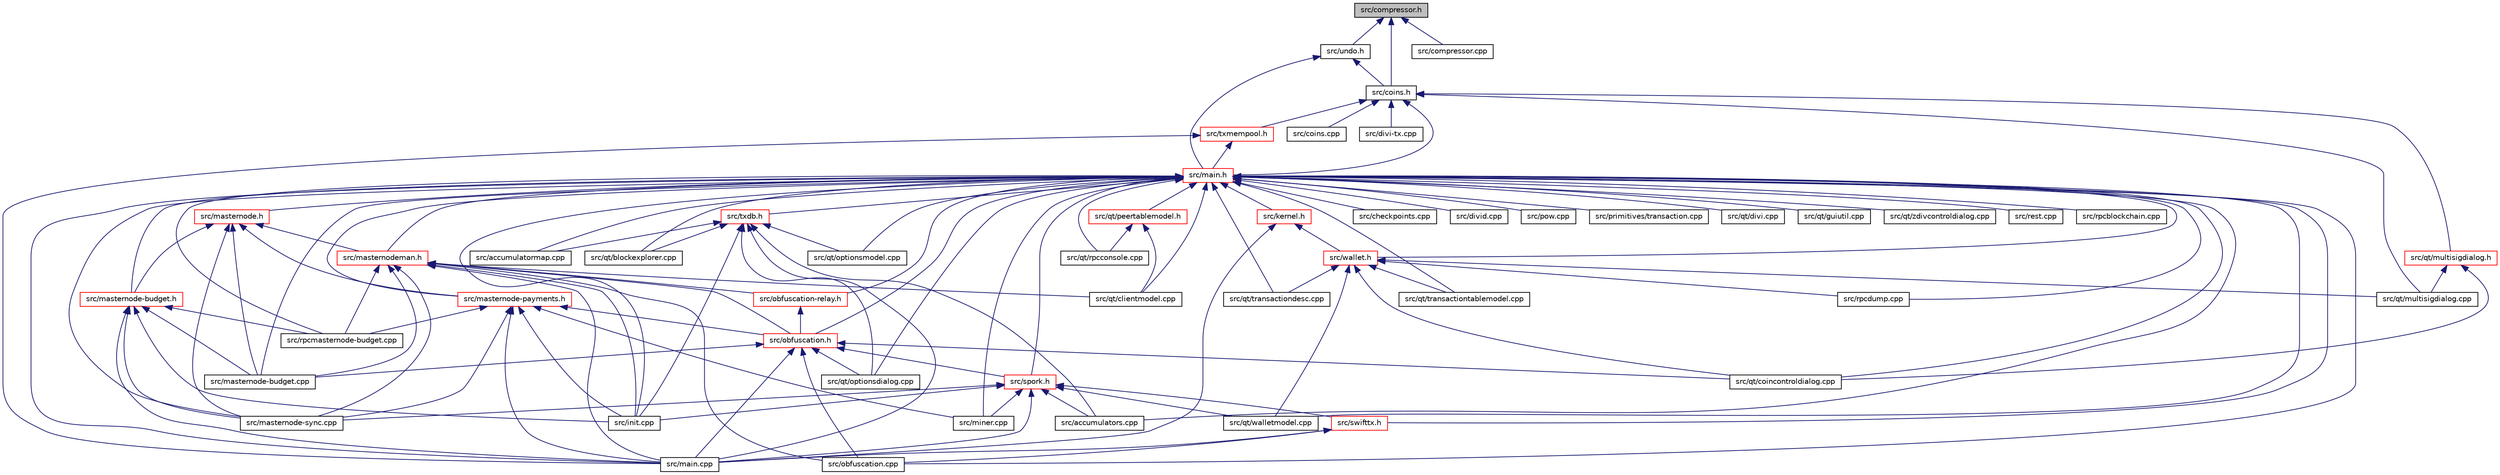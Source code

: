 digraph "src/compressor.h"
{
  edge [fontname="Helvetica",fontsize="10",labelfontname="Helvetica",labelfontsize="10"];
  node [fontname="Helvetica",fontsize="10",shape=record];
  Node41 [label="src/compressor.h",height=0.2,width=0.4,color="black", fillcolor="grey75", style="filled", fontcolor="black"];
  Node41 -> Node42 [dir="back",color="midnightblue",fontsize="10",style="solid",fontname="Helvetica"];
  Node42 [label="src/coins.h",height=0.2,width=0.4,color="black", fillcolor="white", style="filled",URL="$coins_8h.html"];
  Node42 -> Node43 [dir="back",color="midnightblue",fontsize="10",style="solid",fontname="Helvetica"];
  Node43 [label="src/main.h",height=0.2,width=0.4,color="red", fillcolor="white", style="filled",URL="$main_8h.html"];
  Node43 -> Node44 [dir="back",color="midnightblue",fontsize="10",style="solid",fontname="Helvetica"];
  Node44 [label="src/accumulatormap.cpp",height=0.2,width=0.4,color="black", fillcolor="white", style="filled",URL="$accumulatormap_8cpp.html"];
  Node43 -> Node45 [dir="back",color="midnightblue",fontsize="10",style="solid",fontname="Helvetica"];
  Node45 [label="src/txdb.h",height=0.2,width=0.4,color="red", fillcolor="white", style="filled",URL="$txdb_8h.html"];
  Node45 -> Node44 [dir="back",color="midnightblue",fontsize="10",style="solid",fontname="Helvetica"];
  Node45 -> Node46 [dir="back",color="midnightblue",fontsize="10",style="solid",fontname="Helvetica"];
  Node46 [label="src/accumulators.cpp",height=0.2,width=0.4,color="black", fillcolor="white", style="filled",URL="$accumulators_8cpp.html"];
  Node45 -> Node47 [dir="back",color="midnightblue",fontsize="10",style="solid",fontname="Helvetica"];
  Node47 [label="src/init.cpp",height=0.2,width=0.4,color="black", fillcolor="white", style="filled",URL="$init_8cpp.html"];
  Node45 -> Node48 [dir="back",color="midnightblue",fontsize="10",style="solid",fontname="Helvetica"];
  Node48 [label="src/main.cpp",height=0.2,width=0.4,color="black", fillcolor="white", style="filled",URL="$main_8cpp.html"];
  Node45 -> Node49 [dir="back",color="midnightblue",fontsize="10",style="solid",fontname="Helvetica"];
  Node49 [label="src/qt/blockexplorer.cpp",height=0.2,width=0.4,color="black", fillcolor="white", style="filled",URL="$blockexplorer_8cpp.html"];
  Node45 -> Node50 [dir="back",color="midnightblue",fontsize="10",style="solid",fontname="Helvetica"];
  Node50 [label="src/qt/optionsdialog.cpp",height=0.2,width=0.4,color="black", fillcolor="white", style="filled",URL="$optionsdialog_8cpp.html"];
  Node45 -> Node51 [dir="back",color="midnightblue",fontsize="10",style="solid",fontname="Helvetica"];
  Node51 [label="src/qt/optionsmodel.cpp",height=0.2,width=0.4,color="black", fillcolor="white", style="filled",URL="$optionsmodel_8cpp.html"];
  Node43 -> Node46 [dir="back",color="midnightblue",fontsize="10",style="solid",fontname="Helvetica"];
  Node43 -> Node53 [dir="back",color="midnightblue",fontsize="10",style="solid",fontname="Helvetica"];
  Node53 [label="src/spork.h",height=0.2,width=0.4,color="red", fillcolor="white", style="filled",URL="$spork_8h.html"];
  Node53 -> Node46 [dir="back",color="midnightblue",fontsize="10",style="solid",fontname="Helvetica"];
  Node53 -> Node47 [dir="back",color="midnightblue",fontsize="10",style="solid",fontname="Helvetica"];
  Node53 -> Node48 [dir="back",color="midnightblue",fontsize="10",style="solid",fontname="Helvetica"];
  Node53 -> Node58 [dir="back",color="midnightblue",fontsize="10",style="solid",fontname="Helvetica"];
  Node58 [label="src/swifttx.h",height=0.2,width=0.4,color="red", fillcolor="white", style="filled",URL="$swifttx_8h.html"];
  Node58 -> Node48 [dir="back",color="midnightblue",fontsize="10",style="solid",fontname="Helvetica"];
  Node58 -> Node59 [dir="back",color="midnightblue",fontsize="10",style="solid",fontname="Helvetica"];
  Node59 [label="src/obfuscation.cpp",height=0.2,width=0.4,color="black", fillcolor="white", style="filled",URL="$obfuscation_8cpp.html"];
  Node53 -> Node101 [dir="back",color="midnightblue",fontsize="10",style="solid",fontname="Helvetica"];
  Node101 [label="src/masternode-sync.cpp",height=0.2,width=0.4,color="black", fillcolor="white", style="filled",URL="$masternode-sync_8cpp.html"];
  Node53 -> Node103 [dir="back",color="midnightblue",fontsize="10",style="solid",fontname="Helvetica"];
  Node103 [label="src/miner.cpp",height=0.2,width=0.4,color="black", fillcolor="white", style="filled",URL="$miner_8cpp.html"];
  Node53 -> Node90 [dir="back",color="midnightblue",fontsize="10",style="solid",fontname="Helvetica"];
  Node90 [label="src/qt/walletmodel.cpp",height=0.2,width=0.4,color="black", fillcolor="white", style="filled",URL="$walletmodel_8cpp.html"];
  Node43 -> Node106 [dir="back",color="midnightblue",fontsize="10",style="solid",fontname="Helvetica"];
  Node106 [label="src/obfuscation.h",height=0.2,width=0.4,color="red", fillcolor="white", style="filled",URL="$obfuscation_8h.html"];
  Node106 -> Node53 [dir="back",color="midnightblue",fontsize="10",style="solid",fontname="Helvetica"];
  Node106 -> Node48 [dir="back",color="midnightblue",fontsize="10",style="solid",fontname="Helvetica"];
  Node106 -> Node112 [dir="back",color="midnightblue",fontsize="10",style="solid",fontname="Helvetica"];
  Node112 [label="src/masternode-budget.cpp",height=0.2,width=0.4,color="black", fillcolor="white", style="filled",URL="$masternode-budget_8cpp.html"];
  Node106 -> Node59 [dir="back",color="midnightblue",fontsize="10",style="solid",fontname="Helvetica"];
  Node106 -> Node66 [dir="back",color="midnightblue",fontsize="10",style="solid",fontname="Helvetica"];
  Node66 [label="src/qt/coincontroldialog.cpp",height=0.2,width=0.4,color="black", fillcolor="white", style="filled",URL="$coincontroldialog_8cpp.html"];
  Node106 -> Node50 [dir="back",color="midnightblue",fontsize="10",style="solid",fontname="Helvetica"];
  Node43 -> Node115 [dir="back",color="midnightblue",fontsize="10",style="solid",fontname="Helvetica"];
  Node115 [label="src/masternode-payments.h",height=0.2,width=0.4,color="red", fillcolor="white", style="filled",URL="$masternode-payments_8h.html"];
  Node115 -> Node106 [dir="back",color="midnightblue",fontsize="10",style="solid",fontname="Helvetica"];
  Node115 -> Node47 [dir="back",color="midnightblue",fontsize="10",style="solid",fontname="Helvetica"];
  Node115 -> Node48 [dir="back",color="midnightblue",fontsize="10",style="solid",fontname="Helvetica"];
  Node115 -> Node101 [dir="back",color="midnightblue",fontsize="10",style="solid",fontname="Helvetica"];
  Node115 -> Node103 [dir="back",color="midnightblue",fontsize="10",style="solid",fontname="Helvetica"];
  Node115 -> Node110 [dir="back",color="midnightblue",fontsize="10",style="solid",fontname="Helvetica"];
  Node110 [label="src/rpcmasternode-budget.cpp",height=0.2,width=0.4,color="black", fillcolor="white", style="filled",URL="$rpcmasternode-budget_8cpp.html"];
  Node43 -> Node116 [dir="back",color="midnightblue",fontsize="10",style="solid",fontname="Helvetica"];
  Node116 [label="src/masternode.h",height=0.2,width=0.4,color="red", fillcolor="white", style="filled",URL="$masternode_8h.html"];
  Node116 -> Node115 [dir="back",color="midnightblue",fontsize="10",style="solid",fontname="Helvetica"];
  Node116 -> Node117 [dir="back",color="midnightblue",fontsize="10",style="solid",fontname="Helvetica"];
  Node117 [label="src/masternodeman.h",height=0.2,width=0.4,color="red", fillcolor="white", style="filled",URL="$masternodeman_8h.html"];
  Node117 -> Node106 [dir="back",color="midnightblue",fontsize="10",style="solid",fontname="Helvetica"];
  Node117 -> Node108 [dir="back",color="midnightblue",fontsize="10",style="solid",fontname="Helvetica"];
  Node108 [label="src/obfuscation-relay.h",height=0.2,width=0.4,color="red", fillcolor="white", style="filled",URL="$obfuscation-relay_8h.html"];
  Node108 -> Node106 [dir="back",color="midnightblue",fontsize="10",style="solid",fontname="Helvetica"];
  Node117 -> Node47 [dir="back",color="midnightblue",fontsize="10",style="solid",fontname="Helvetica"];
  Node117 -> Node48 [dir="back",color="midnightblue",fontsize="10",style="solid",fontname="Helvetica"];
  Node117 -> Node112 [dir="back",color="midnightblue",fontsize="10",style="solid",fontname="Helvetica"];
  Node117 -> Node101 [dir="back",color="midnightblue",fontsize="10",style="solid",fontname="Helvetica"];
  Node117 -> Node59 [dir="back",color="midnightblue",fontsize="10",style="solid",fontname="Helvetica"];
  Node117 -> Node118 [dir="back",color="midnightblue",fontsize="10",style="solid",fontname="Helvetica"];
  Node118 [label="src/qt/clientmodel.cpp",height=0.2,width=0.4,color="black", fillcolor="white", style="filled",URL="$clientmodel_8cpp.html"];
  Node117 -> Node110 [dir="back",color="midnightblue",fontsize="10",style="solid",fontname="Helvetica"];
  Node116 -> Node119 [dir="back",color="midnightblue",fontsize="10",style="solid",fontname="Helvetica"];
  Node119 [label="src/masternode-budget.h",height=0.2,width=0.4,color="red", fillcolor="white", style="filled",URL="$masternode-budget_8h.html"];
  Node119 -> Node47 [dir="back",color="midnightblue",fontsize="10",style="solid",fontname="Helvetica"];
  Node119 -> Node48 [dir="back",color="midnightblue",fontsize="10",style="solid",fontname="Helvetica"];
  Node119 -> Node112 [dir="back",color="midnightblue",fontsize="10",style="solid",fontname="Helvetica"];
  Node119 -> Node101 [dir="back",color="midnightblue",fontsize="10",style="solid",fontname="Helvetica"];
  Node119 -> Node110 [dir="back",color="midnightblue",fontsize="10",style="solid",fontname="Helvetica"];
  Node116 -> Node112 [dir="back",color="midnightblue",fontsize="10",style="solid",fontname="Helvetica"];
  Node116 -> Node101 [dir="back",color="midnightblue",fontsize="10",style="solid",fontname="Helvetica"];
  Node43 -> Node117 [dir="back",color="midnightblue",fontsize="10",style="solid",fontname="Helvetica"];
  Node43 -> Node124 [dir="back",color="midnightblue",fontsize="10",style="solid",fontname="Helvetica"];
  Node124 [label="src/kernel.h",height=0.2,width=0.4,color="red", fillcolor="white", style="filled",URL="$kernel_8h.html"];
  Node124 -> Node125 [dir="back",color="midnightblue",fontsize="10",style="solid",fontname="Helvetica"];
  Node125 [label="src/wallet.h",height=0.2,width=0.4,color="red", fillcolor="white", style="filled",URL="$wallet_8h.html"];
  Node125 -> Node66 [dir="back",color="midnightblue",fontsize="10",style="solid",fontname="Helvetica"];
  Node125 -> Node68 [dir="back",color="midnightblue",fontsize="10",style="solid",fontname="Helvetica"];
  Node68 [label="src/qt/multisigdialog.cpp",height=0.2,width=0.4,color="black", fillcolor="white", style="filled",URL="$multisigdialog_8cpp.html"];
  Node125 -> Node80 [dir="back",color="midnightblue",fontsize="10",style="solid",fontname="Helvetica"];
  Node80 [label="src/qt/transactiondesc.cpp",height=0.2,width=0.4,color="black", fillcolor="white", style="filled",URL="$transactiondesc_8cpp.html"];
  Node125 -> Node94 [dir="back",color="midnightblue",fontsize="10",style="solid",fontname="Helvetica"];
  Node94 [label="src/qt/transactiontablemodel.cpp",height=0.2,width=0.4,color="black", fillcolor="white", style="filled",URL="$transactiontablemodel_8cpp.html"];
  Node125 -> Node90 [dir="back",color="midnightblue",fontsize="10",style="solid",fontname="Helvetica"];
  Node125 -> Node126 [dir="back",color="midnightblue",fontsize="10",style="solid",fontname="Helvetica"];
  Node126 [label="src/rpcdump.cpp",height=0.2,width=0.4,color="black", fillcolor="white", style="filled",URL="$rpcdump_8cpp.html"];
  Node124 -> Node48 [dir="back",color="midnightblue",fontsize="10",style="solid",fontname="Helvetica"];
  Node43 -> Node125 [dir="back",color="midnightblue",fontsize="10",style="solid",fontname="Helvetica"];
  Node43 -> Node108 [dir="back",color="midnightblue",fontsize="10",style="solid",fontname="Helvetica"];
  Node43 -> Node129 [dir="back",color="midnightblue",fontsize="10",style="solid",fontname="Helvetica"];
  Node129 [label="src/checkpoints.cpp",height=0.2,width=0.4,color="black", fillcolor="white", style="filled",URL="$checkpoints_8cpp.html"];
  Node43 -> Node130 [dir="back",color="midnightblue",fontsize="10",style="solid",fontname="Helvetica"];
  Node130 [label="src/divid.cpp",height=0.2,width=0.4,color="black", fillcolor="white", style="filled",URL="$divid_8cpp.html"];
  Node43 -> Node47 [dir="back",color="midnightblue",fontsize="10",style="solid",fontname="Helvetica"];
  Node43 -> Node119 [dir="back",color="midnightblue",fontsize="10",style="solid",fontname="Helvetica"];
  Node43 -> Node48 [dir="back",color="midnightblue",fontsize="10",style="solid",fontname="Helvetica"];
  Node43 -> Node58 [dir="back",color="midnightblue",fontsize="10",style="solid",fontname="Helvetica"];
  Node43 -> Node112 [dir="back",color="midnightblue",fontsize="10",style="solid",fontname="Helvetica"];
  Node43 -> Node101 [dir="back",color="midnightblue",fontsize="10",style="solid",fontname="Helvetica"];
  Node43 -> Node103 [dir="back",color="midnightblue",fontsize="10",style="solid",fontname="Helvetica"];
  Node43 -> Node59 [dir="back",color="midnightblue",fontsize="10",style="solid",fontname="Helvetica"];
  Node43 -> Node131 [dir="back",color="midnightblue",fontsize="10",style="solid",fontname="Helvetica"];
  Node131 [label="src/pow.cpp",height=0.2,width=0.4,color="black", fillcolor="white", style="filled",URL="$pow_8cpp.html"];
  Node43 -> Node132 [dir="back",color="midnightblue",fontsize="10",style="solid",fontname="Helvetica"];
  Node132 [label="src/primitives/transaction.cpp",height=0.2,width=0.4,color="black", fillcolor="white", style="filled",URL="$transaction_8cpp.html"];
  Node43 -> Node133 [dir="back",color="midnightblue",fontsize="10",style="solid",fontname="Helvetica"];
  Node133 [label="src/qt/peertablemodel.h",height=0.2,width=0.4,color="red", fillcolor="white", style="filled",URL="$peertablemodel_8h.html"];
  Node133 -> Node118 [dir="back",color="midnightblue",fontsize="10",style="solid",fontname="Helvetica"];
  Node133 -> Node135 [dir="back",color="midnightblue",fontsize="10",style="solid",fontname="Helvetica"];
  Node135 [label="src/qt/rpcconsole.cpp",height=0.2,width=0.4,color="black", fillcolor="white", style="filled",URL="$rpcconsole_8cpp.html"];
  Node43 -> Node49 [dir="back",color="midnightblue",fontsize="10",style="solid",fontname="Helvetica"];
  Node43 -> Node118 [dir="back",color="midnightblue",fontsize="10",style="solid",fontname="Helvetica"];
  Node43 -> Node66 [dir="back",color="midnightblue",fontsize="10",style="solid",fontname="Helvetica"];
  Node43 -> Node137 [dir="back",color="midnightblue",fontsize="10",style="solid",fontname="Helvetica"];
  Node137 [label="src/qt/divi.cpp",height=0.2,width=0.4,color="black", fillcolor="white", style="filled",URL="$divi_8cpp.html"];
  Node43 -> Node70 [dir="back",color="midnightblue",fontsize="10",style="solid",fontname="Helvetica"];
  Node70 [label="src/qt/guiutil.cpp",height=0.2,width=0.4,color="black", fillcolor="white", style="filled",URL="$guiutil_8cpp.html"];
  Node43 -> Node50 [dir="back",color="midnightblue",fontsize="10",style="solid",fontname="Helvetica"];
  Node43 -> Node51 [dir="back",color="midnightblue",fontsize="10",style="solid",fontname="Helvetica"];
  Node43 -> Node135 [dir="back",color="midnightblue",fontsize="10",style="solid",fontname="Helvetica"];
  Node43 -> Node80 [dir="back",color="midnightblue",fontsize="10",style="solid",fontname="Helvetica"];
  Node43 -> Node94 [dir="back",color="midnightblue",fontsize="10",style="solid",fontname="Helvetica"];
  Node43 -> Node90 [dir="back",color="midnightblue",fontsize="10",style="solid",fontname="Helvetica"];
  Node43 -> Node96 [dir="back",color="midnightblue",fontsize="10",style="solid",fontname="Helvetica"];
  Node96 [label="src/qt/zdivcontroldialog.cpp",height=0.2,width=0.4,color="black", fillcolor="white", style="filled",URL="$zdivcontroldialog_8cpp.html"];
  Node43 -> Node138 [dir="back",color="midnightblue",fontsize="10",style="solid",fontname="Helvetica"];
  Node138 [label="src/rest.cpp",height=0.2,width=0.4,color="black", fillcolor="white", style="filled",URL="$rest_8cpp.html"];
  Node43 -> Node139 [dir="back",color="midnightblue",fontsize="10",style="solid",fontname="Helvetica"];
  Node139 [label="src/rpcblockchain.cpp",height=0.2,width=0.4,color="black", fillcolor="white", style="filled",URL="$rpcblockchain_8cpp.html"];
  Node43 -> Node126 [dir="back",color="midnightblue",fontsize="10",style="solid",fontname="Helvetica"];
  Node43 -> Node110 [dir="back",color="midnightblue",fontsize="10",style="solid",fontname="Helvetica"];
  Node42 -> Node147 [dir="back",color="midnightblue",fontsize="10",style="solid",fontname="Helvetica"];
  Node147 [label="src/txmempool.h",height=0.2,width=0.4,color="red", fillcolor="white", style="filled",URL="$txmempool_8h.html"];
  Node147 -> Node43 [dir="back",color="midnightblue",fontsize="10",style="solid",fontname="Helvetica"];
  Node147 -> Node48 [dir="back",color="midnightblue",fontsize="10",style="solid",fontname="Helvetica"];
  Node42 -> Node148 [dir="back",color="midnightblue",fontsize="10",style="solid",fontname="Helvetica"];
  Node148 [label="src/coins.cpp",height=0.2,width=0.4,color="black", fillcolor="white", style="filled",URL="$coins_8cpp.html"];
  Node42 -> Node149 [dir="back",color="midnightblue",fontsize="10",style="solid",fontname="Helvetica"];
  Node149 [label="src/divi-tx.cpp",height=0.2,width=0.4,color="black", fillcolor="white", style="filled",URL="$divi-tx_8cpp.html"];
  Node42 -> Node67 [dir="back",color="midnightblue",fontsize="10",style="solid",fontname="Helvetica"];
  Node67 [label="src/qt/multisigdialog.h",height=0.2,width=0.4,color="red", fillcolor="white", style="filled",URL="$multisigdialog_8h.html"];
  Node67 -> Node66 [dir="back",color="midnightblue",fontsize="10",style="solid",fontname="Helvetica"];
  Node67 -> Node68 [dir="back",color="midnightblue",fontsize="10",style="solid",fontname="Helvetica"];
  Node42 -> Node68 [dir="back",color="midnightblue",fontsize="10",style="solid",fontname="Helvetica"];
  Node41 -> Node150 [dir="back",color="midnightblue",fontsize="10",style="solid",fontname="Helvetica"];
  Node150 [label="src/undo.h",height=0.2,width=0.4,color="black", fillcolor="white", style="filled",URL="$undo_8h.html"];
  Node150 -> Node42 [dir="back",color="midnightblue",fontsize="10",style="solid",fontname="Helvetica"];
  Node150 -> Node43 [dir="back",color="midnightblue",fontsize="10",style="solid",fontname="Helvetica"];
  Node41 -> Node151 [dir="back",color="midnightblue",fontsize="10",style="solid",fontname="Helvetica"];
  Node151 [label="src/compressor.cpp",height=0.2,width=0.4,color="black", fillcolor="white", style="filled",URL="$compressor_8cpp.html"];
}
